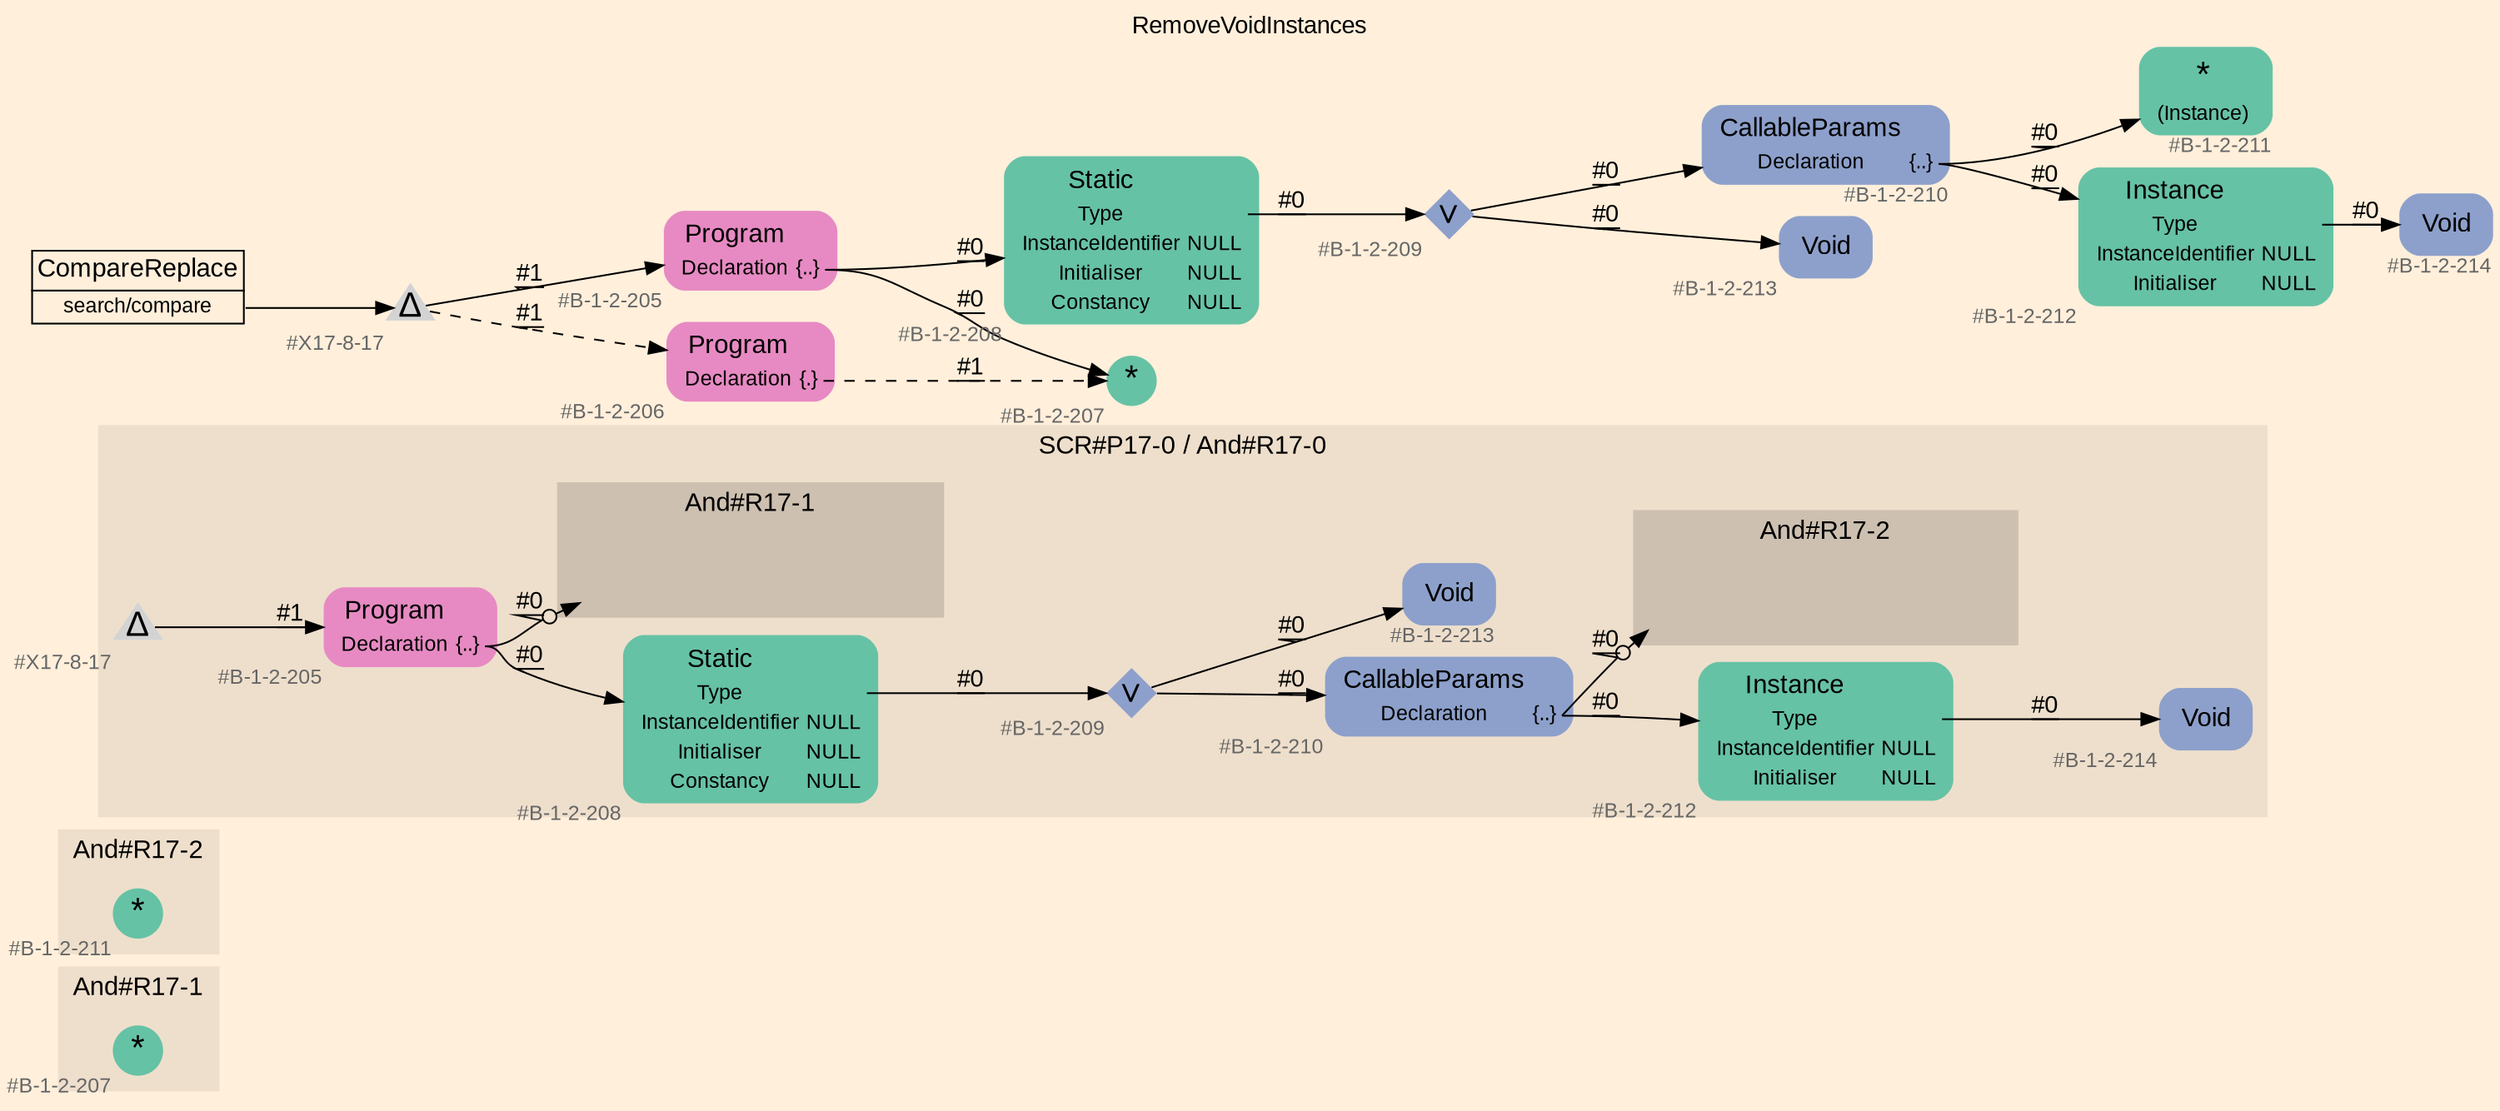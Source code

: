 digraph "RemoveVoidInstances" {
label = "RemoveVoidInstances"
labelloc = t
graph [
    rankdir = "LR"
    ranksep = 0.3
    bgcolor = antiquewhite1
    color = black
    fontcolor = black
    fontname = "Arial"
];
node [
    fontname = "Arial"
];
edge [
    fontname = "Arial"
];

// -------------------- figure And#R17-1 --------------------
// -------- region And#R17-1 ----------
subgraph "clusterAnd#R17-1" {
    label = "And#R17-1"
    style = "filled"
    color = antiquewhite2
    fontsize = "15"
    // -------- block And#R17-1/#B-1-2-207 ----------
    "And#R17-1/#B-1-2-207" [
        fillcolor = "/set28/1"
        xlabel = "#B-1-2-207"
        fontsize = "12"
        fontcolor = grey40
        shape = "circle"
        label = <<FONT COLOR="black" POINT-SIZE="20">*</FONT>>
        style = "filled"
        penwidth = 0.0
        fixedsize = true
        width = 0.4
        height = 0.4
    ];
    
}


// -------------------- figure And#R17-2 --------------------
// -------- region And#R17-2 ----------
subgraph "clusterAnd#R17-2" {
    label = "And#R17-2"
    style = "filled"
    color = antiquewhite2
    fontsize = "15"
    // -------- block And#R17-2/#B-1-2-211 ----------
    "And#R17-2/#B-1-2-211" [
        fillcolor = "/set28/1"
        xlabel = "#B-1-2-211"
        fontsize = "12"
        fontcolor = grey40
        shape = "circle"
        label = <<FONT COLOR="black" POINT-SIZE="20">*</FONT>>
        style = "filled"
        penwidth = 0.0
        fixedsize = true
        width = 0.4
        height = 0.4
    ];
    
}


// -------------------- figure And#R17-0 --------------------
// -------- region And#R17-0 ----------
subgraph "clusterAnd#R17-0" {
    label = "SCR#P17-0 / And#R17-0"
    style = "filled"
    color = antiquewhite2
    fontsize = "15"
    // -------- block And#R17-0/#X17-8-17 ----------
    "And#R17-0/#X17-8-17" [
        xlabel = "#X17-8-17"
        fontsize = "12"
        fontcolor = grey40
        shape = "triangle"
        label = <<FONT COLOR="black" POINT-SIZE="20">Δ</FONT>>
        style = "filled"
        penwidth = 0.0
        fixedsize = true
        width = 0.4
        height = 0.4
    ];
    
    // -------- block And#R17-0/#B-1-2-210 ----------
    "And#R17-0/#B-1-2-210" [
        fillcolor = "/set28/3"
        xlabel = "#B-1-2-210"
        fontsize = "12"
        fontcolor = grey40
        shape = "plaintext"
        label = <<TABLE BORDER="0" CELLBORDER="0" CELLSPACING="0">
         <TR><TD><FONT COLOR="black" POINT-SIZE="15">CallableParams</FONT></TD></TR>
         <TR><TD><FONT COLOR="black" POINT-SIZE="12">Declaration</FONT></TD><TD PORT="port0"><FONT COLOR="black" POINT-SIZE="12">{..}</FONT></TD></TR>
        </TABLE>>
        style = "rounded,filled"
    ];
    
    // -------- block And#R17-0/#B-1-2-214 ----------
    "And#R17-0/#B-1-2-214" [
        fillcolor = "/set28/3"
        xlabel = "#B-1-2-214"
        fontsize = "12"
        fontcolor = grey40
        shape = "plaintext"
        label = <<TABLE BORDER="0" CELLBORDER="0" CELLSPACING="0">
         <TR><TD><FONT COLOR="black" POINT-SIZE="15">Void</FONT></TD></TR>
        </TABLE>>
        style = "rounded,filled"
    ];
    
    // -------- block And#R17-0/#B-1-2-212 ----------
    "And#R17-0/#B-1-2-212" [
        fillcolor = "/set28/1"
        xlabel = "#B-1-2-212"
        fontsize = "12"
        fontcolor = grey40
        shape = "plaintext"
        label = <<TABLE BORDER="0" CELLBORDER="0" CELLSPACING="0">
         <TR><TD><FONT COLOR="black" POINT-SIZE="15">Instance</FONT></TD></TR>
         <TR><TD><FONT COLOR="black" POINT-SIZE="12">Type</FONT></TD><TD PORT="port0"></TD></TR>
         <TR><TD><FONT COLOR="black" POINT-SIZE="12">InstanceIdentifier</FONT></TD><TD PORT="port1"><FONT COLOR="black" POINT-SIZE="12">NULL</FONT></TD></TR>
         <TR><TD><FONT COLOR="black" POINT-SIZE="12">Initialiser</FONT></TD><TD PORT="port2"><FONT COLOR="black" POINT-SIZE="12">NULL</FONT></TD></TR>
        </TABLE>>
        style = "rounded,filled"
    ];
    
    // -------- block And#R17-0/#B-1-2-213 ----------
    "And#R17-0/#B-1-2-213" [
        fillcolor = "/set28/3"
        xlabel = "#B-1-2-213"
        fontsize = "12"
        fontcolor = grey40
        shape = "plaintext"
        label = <<TABLE BORDER="0" CELLBORDER="0" CELLSPACING="0">
         <TR><TD><FONT COLOR="black" POINT-SIZE="15">Void</FONT></TD></TR>
        </TABLE>>
        style = "rounded,filled"
    ];
    
    // -------- block And#R17-0/#B-1-2-209 ----------
    "And#R17-0/#B-1-2-209" [
        fillcolor = "/set28/3"
        xlabel = "#B-1-2-209"
        fontsize = "12"
        fontcolor = grey40
        shape = "diamond"
        label = <<FONT COLOR="black" POINT-SIZE="20">∨</FONT>>
        style = "filled"
        penwidth = 0.0
        fixedsize = true
        width = 0.4
        height = 0.4
    ];
    
    // -------- block And#R17-0/#B-1-2-208 ----------
    "And#R17-0/#B-1-2-208" [
        fillcolor = "/set28/1"
        xlabel = "#B-1-2-208"
        fontsize = "12"
        fontcolor = grey40
        shape = "plaintext"
        label = <<TABLE BORDER="0" CELLBORDER="0" CELLSPACING="0">
         <TR><TD><FONT COLOR="black" POINT-SIZE="15">Static</FONT></TD></TR>
         <TR><TD><FONT COLOR="black" POINT-SIZE="12">Type</FONT></TD><TD PORT="port0"></TD></TR>
         <TR><TD><FONT COLOR="black" POINT-SIZE="12">InstanceIdentifier</FONT></TD><TD PORT="port1"><FONT COLOR="black" POINT-SIZE="12">NULL</FONT></TD></TR>
         <TR><TD><FONT COLOR="black" POINT-SIZE="12">Initialiser</FONT></TD><TD PORT="port2"><FONT COLOR="black" POINT-SIZE="12">NULL</FONT></TD></TR>
         <TR><TD><FONT COLOR="black" POINT-SIZE="12">Constancy</FONT></TD><TD PORT="port3"><FONT COLOR="black" POINT-SIZE="12">NULL</FONT></TD></TR>
        </TABLE>>
        style = "rounded,filled"
    ];
    
    // -------- block And#R17-0/#B-1-2-205 ----------
    "And#R17-0/#B-1-2-205" [
        fillcolor = "/set28/4"
        xlabel = "#B-1-2-205"
        fontsize = "12"
        fontcolor = grey40
        shape = "plaintext"
        label = <<TABLE BORDER="0" CELLBORDER="0" CELLSPACING="0">
         <TR><TD><FONT COLOR="black" POINT-SIZE="15">Program</FONT></TD></TR>
         <TR><TD><FONT COLOR="black" POINT-SIZE="12">Declaration</FONT></TD><TD PORT="port0"><FONT COLOR="black" POINT-SIZE="12">{..}</FONT></TD></TR>
        </TABLE>>
        style = "rounded,filled"
    ];
    
    // -------- region And#R17-0/And#R17-1 ----------
    subgraph "clusterAnd#R17-0/And#R17-1" {
        label = "And#R17-1"
        style = "filled"
        color = antiquewhite3
        fontsize = "15"
        // -------- block And#R17-0/And#R17-1/#B-1-2-207 ----------
        "And#R17-0/And#R17-1/#B-1-2-207" [
            fillcolor = "/set28/1"
            xlabel = "#B-1-2-207"
            fontsize = "12"
            fontcolor = grey40
            shape = "none"
            style = "invisible"
        ];
        
    }
    
    // -------- region And#R17-0/And#R17-2 ----------
    subgraph "clusterAnd#R17-0/And#R17-2" {
        label = "And#R17-2"
        style = "filled"
        color = antiquewhite3
        fontsize = "15"
        // -------- block And#R17-0/And#R17-2/#B-1-2-211 ----------
        "And#R17-0/And#R17-2/#B-1-2-211" [
            fillcolor = "/set28/1"
            xlabel = "#B-1-2-211"
            fontsize = "12"
            fontcolor = grey40
            shape = "none"
            style = "invisible"
        ];
        
    }
    
}

"And#R17-0/#X17-8-17" -> "And#R17-0/#B-1-2-205" [
    label = "#1"
    decorate = true
    color = black
    fontcolor = black
];

"And#R17-0/#B-1-2-210":port0 -> "And#R17-0/And#R17-2/#B-1-2-211" [
    arrowhead="normalnoneodot"
    label = "#0"
    decorate = true
    color = black
    fontcolor = black
];

"And#R17-0/#B-1-2-210":port0 -> "And#R17-0/#B-1-2-212" [
    label = "#0"
    decorate = true
    color = black
    fontcolor = black
];

"And#R17-0/#B-1-2-212":port0 -> "And#R17-0/#B-1-2-214" [
    label = "#0"
    decorate = true
    color = black
    fontcolor = black
];

"And#R17-0/#B-1-2-209" -> "And#R17-0/#B-1-2-210" [
    label = "#0"
    decorate = true
    color = black
    fontcolor = black
];

"And#R17-0/#B-1-2-209" -> "And#R17-0/#B-1-2-213" [
    label = "#0"
    decorate = true
    color = black
    fontcolor = black
];

"And#R17-0/#B-1-2-208":port0 -> "And#R17-0/#B-1-2-209" [
    label = "#0"
    decorate = true
    color = black
    fontcolor = black
];

"And#R17-0/#B-1-2-205":port0 -> "And#R17-0/And#R17-1/#B-1-2-207" [
    arrowhead="normalnoneodot"
    label = "#0"
    decorate = true
    color = black
    fontcolor = black
];

"And#R17-0/#B-1-2-205":port0 -> "And#R17-0/#B-1-2-208" [
    label = "#0"
    decorate = true
    color = black
    fontcolor = black
];


// -------------------- transformation figure --------------------
// -------- block CR#X17-10-17 ----------
"CR#X17-10-17" [
    fillcolor = antiquewhite1
    fontsize = "12"
    fontcolor = grey40
    shape = "plaintext"
    label = <<TABLE BORDER="0" CELLBORDER="1" CELLSPACING="0">
     <TR><TD><FONT COLOR="black" POINT-SIZE="15">CompareReplace</FONT></TD></TR>
     <TR><TD PORT="port0"><FONT COLOR="black" POINT-SIZE="12">search/compare</FONT></TD></TR>
    </TABLE>>
    style = "filled"
    color = black
];

// -------- block #X17-8-17 ----------
"#X17-8-17" [
    xlabel = "#X17-8-17"
    fontsize = "12"
    fontcolor = grey40
    shape = "triangle"
    label = <<FONT COLOR="black" POINT-SIZE="20">Δ</FONT>>
    style = "filled"
    penwidth = 0.0
    fixedsize = true
    width = 0.4
    height = 0.4
];

// -------- block #B-1-2-205 ----------
"#B-1-2-205" [
    fillcolor = "/set28/4"
    xlabel = "#B-1-2-205"
    fontsize = "12"
    fontcolor = grey40
    shape = "plaintext"
    label = <<TABLE BORDER="0" CELLBORDER="0" CELLSPACING="0">
     <TR><TD><FONT COLOR="black" POINT-SIZE="15">Program</FONT></TD></TR>
     <TR><TD><FONT COLOR="black" POINT-SIZE="12">Declaration</FONT></TD><TD PORT="port0"><FONT COLOR="black" POINT-SIZE="12">{..}</FONT></TD></TR>
    </TABLE>>
    style = "rounded,filled"
];

// -------- block #B-1-2-207 ----------
"#B-1-2-207" [
    fillcolor = "/set28/1"
    xlabel = "#B-1-2-207"
    fontsize = "12"
    fontcolor = grey40
    shape = "circle"
    label = <<FONT COLOR="black" POINT-SIZE="20">*</FONT>>
    style = "filled"
    penwidth = 0.0
    fixedsize = true
    width = 0.4
    height = 0.4
];

// -------- block #B-1-2-208 ----------
"#B-1-2-208" [
    fillcolor = "/set28/1"
    xlabel = "#B-1-2-208"
    fontsize = "12"
    fontcolor = grey40
    shape = "plaintext"
    label = <<TABLE BORDER="0" CELLBORDER="0" CELLSPACING="0">
     <TR><TD><FONT COLOR="black" POINT-SIZE="15">Static</FONT></TD></TR>
     <TR><TD><FONT COLOR="black" POINT-SIZE="12">Type</FONT></TD><TD PORT="port0"></TD></TR>
     <TR><TD><FONT COLOR="black" POINT-SIZE="12">InstanceIdentifier</FONT></TD><TD PORT="port1"><FONT COLOR="black" POINT-SIZE="12">NULL</FONT></TD></TR>
     <TR><TD><FONT COLOR="black" POINT-SIZE="12">Initialiser</FONT></TD><TD PORT="port2"><FONT COLOR="black" POINT-SIZE="12">NULL</FONT></TD></TR>
     <TR><TD><FONT COLOR="black" POINT-SIZE="12">Constancy</FONT></TD><TD PORT="port3"><FONT COLOR="black" POINT-SIZE="12">NULL</FONT></TD></TR>
    </TABLE>>
    style = "rounded,filled"
];

// -------- block #B-1-2-209 ----------
"#B-1-2-209" [
    fillcolor = "/set28/3"
    xlabel = "#B-1-2-209"
    fontsize = "12"
    fontcolor = grey40
    shape = "diamond"
    label = <<FONT COLOR="black" POINT-SIZE="20">∨</FONT>>
    style = "filled"
    penwidth = 0.0
    fixedsize = true
    width = 0.4
    height = 0.4
];

// -------- block #B-1-2-210 ----------
"#B-1-2-210" [
    fillcolor = "/set28/3"
    xlabel = "#B-1-2-210"
    fontsize = "12"
    fontcolor = grey40
    shape = "plaintext"
    label = <<TABLE BORDER="0" CELLBORDER="0" CELLSPACING="0">
     <TR><TD><FONT COLOR="black" POINT-SIZE="15">CallableParams</FONT></TD></TR>
     <TR><TD><FONT COLOR="black" POINT-SIZE="12">Declaration</FONT></TD><TD PORT="port0"><FONT COLOR="black" POINT-SIZE="12">{..}</FONT></TD></TR>
    </TABLE>>
    style = "rounded,filled"
];

// -------- block #B-1-2-211 ----------
"#B-1-2-211" [
    fillcolor = "/set28/1"
    xlabel = "#B-1-2-211"
    fontsize = "12"
    fontcolor = grey40
    shape = "plaintext"
    label = <<TABLE BORDER="0" CELLBORDER="0" CELLSPACING="0">
     <TR><TD><FONT COLOR="black" POINT-SIZE="20">*</FONT></TD></TR>
     <TR><TD><FONT COLOR="black" POINT-SIZE="12">(Instance)</FONT></TD><TD PORT="port0"></TD></TR>
    </TABLE>>
    style = "rounded,filled"
];

// -------- block #B-1-2-212 ----------
"#B-1-2-212" [
    fillcolor = "/set28/1"
    xlabel = "#B-1-2-212"
    fontsize = "12"
    fontcolor = grey40
    shape = "plaintext"
    label = <<TABLE BORDER="0" CELLBORDER="0" CELLSPACING="0">
     <TR><TD><FONT COLOR="black" POINT-SIZE="15">Instance</FONT></TD></TR>
     <TR><TD><FONT COLOR="black" POINT-SIZE="12">Type</FONT></TD><TD PORT="port0"></TD></TR>
     <TR><TD><FONT COLOR="black" POINT-SIZE="12">InstanceIdentifier</FONT></TD><TD PORT="port1"><FONT COLOR="black" POINT-SIZE="12">NULL</FONT></TD></TR>
     <TR><TD><FONT COLOR="black" POINT-SIZE="12">Initialiser</FONT></TD><TD PORT="port2"><FONT COLOR="black" POINT-SIZE="12">NULL</FONT></TD></TR>
    </TABLE>>
    style = "rounded,filled"
];

// -------- block #B-1-2-214 ----------
"#B-1-2-214" [
    fillcolor = "/set28/3"
    xlabel = "#B-1-2-214"
    fontsize = "12"
    fontcolor = grey40
    shape = "plaintext"
    label = <<TABLE BORDER="0" CELLBORDER="0" CELLSPACING="0">
     <TR><TD><FONT COLOR="black" POINT-SIZE="15">Void</FONT></TD></TR>
    </TABLE>>
    style = "rounded,filled"
];

// -------- block #B-1-2-213 ----------
"#B-1-2-213" [
    fillcolor = "/set28/3"
    xlabel = "#B-1-2-213"
    fontsize = "12"
    fontcolor = grey40
    shape = "plaintext"
    label = <<TABLE BORDER="0" CELLBORDER="0" CELLSPACING="0">
     <TR><TD><FONT COLOR="black" POINT-SIZE="15">Void</FONT></TD></TR>
    </TABLE>>
    style = "rounded,filled"
];

// -------- block #B-1-2-206 ----------
"#B-1-2-206" [
    fillcolor = "/set28/4"
    xlabel = "#B-1-2-206"
    fontsize = "12"
    fontcolor = grey40
    shape = "plaintext"
    label = <<TABLE BORDER="0" CELLBORDER="0" CELLSPACING="0">
     <TR><TD><FONT COLOR="black" POINT-SIZE="15">Program</FONT></TD></TR>
     <TR><TD><FONT COLOR="black" POINT-SIZE="12">Declaration</FONT></TD><TD PORT="port0"><FONT COLOR="black" POINT-SIZE="12">{.}</FONT></TD></TR>
    </TABLE>>
    style = "rounded,filled"
];

"CR#X17-10-17":port0 -> "#X17-8-17" [
    label = ""
    decorate = true
    color = black
    fontcolor = black
];

"#X17-8-17" -> "#B-1-2-205" [
    label = "#1"
    decorate = true
    color = black
    fontcolor = black
];

"#X17-8-17" -> "#B-1-2-206" [
    style="dashed"
    label = "#1"
    decorate = true
    color = black
    fontcolor = black
];

"#B-1-2-205":port0 -> "#B-1-2-207" [
    label = "#0"
    decorate = true
    color = black
    fontcolor = black
];

"#B-1-2-205":port0 -> "#B-1-2-208" [
    label = "#0"
    decorate = true
    color = black
    fontcolor = black
];

"#B-1-2-208":port0 -> "#B-1-2-209" [
    label = "#0"
    decorate = true
    color = black
    fontcolor = black
];

"#B-1-2-209" -> "#B-1-2-210" [
    label = "#0"
    decorate = true
    color = black
    fontcolor = black
];

"#B-1-2-209" -> "#B-1-2-213" [
    label = "#0"
    decorate = true
    color = black
    fontcolor = black
];

"#B-1-2-210":port0 -> "#B-1-2-211" [
    label = "#0"
    decorate = true
    color = black
    fontcolor = black
];

"#B-1-2-210":port0 -> "#B-1-2-212" [
    label = "#0"
    decorate = true
    color = black
    fontcolor = black
];

"#B-1-2-212":port0 -> "#B-1-2-214" [
    label = "#0"
    decorate = true
    color = black
    fontcolor = black
];

"#B-1-2-206":port0 -> "#B-1-2-207" [
    style="dashed"
    label = "#1"
    decorate = true
    color = black
    fontcolor = black
];


}
